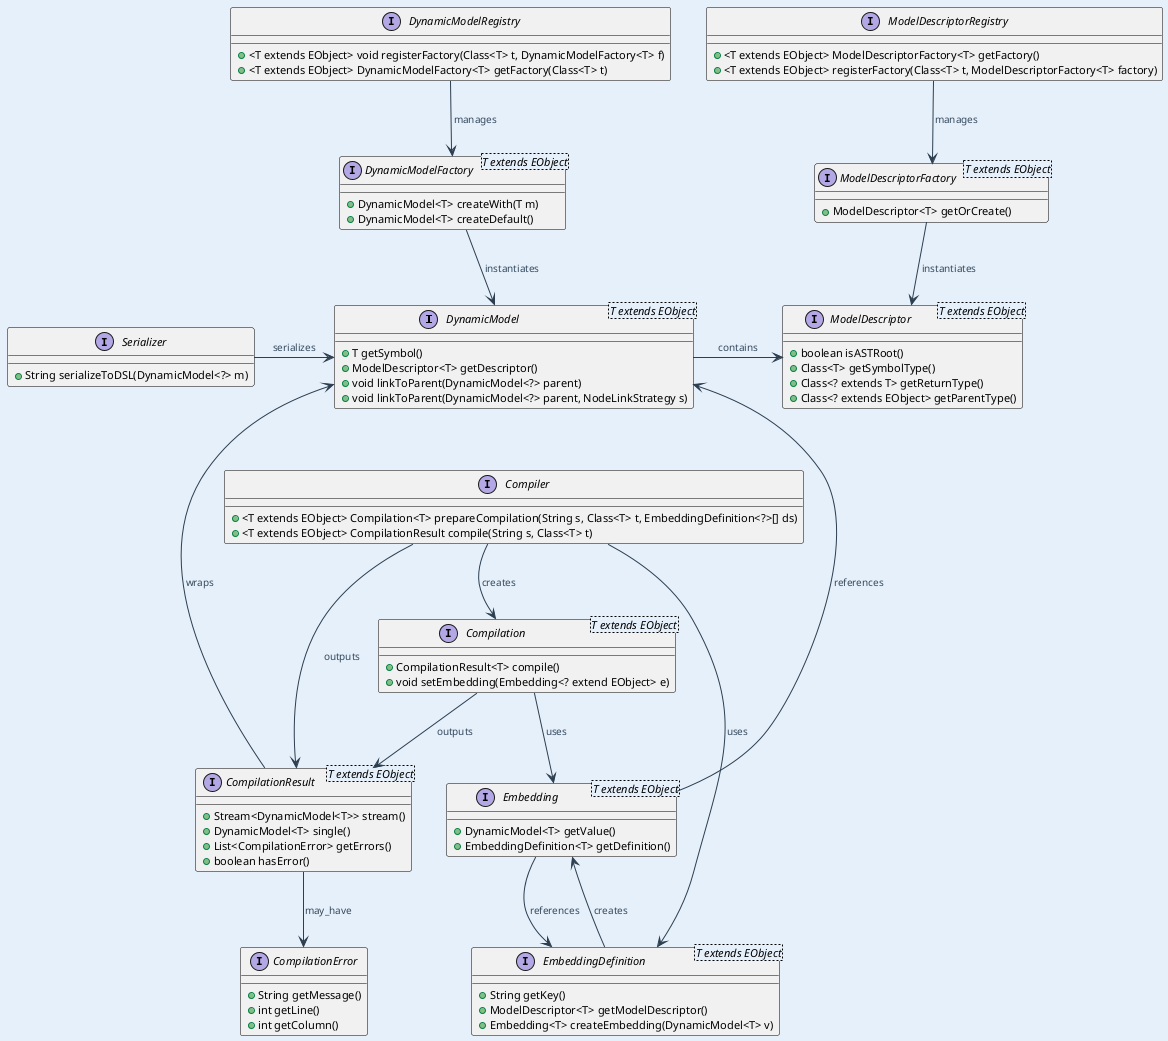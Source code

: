 @startuml
'https://plantuml.com/class-diagram

skinparam DefaultFontSize 11
skinparam backgroundColor #F0F0F0
skinparam backgroundColor #E6F0FA
skinparam interfaceBackgroundColor #f0f8ff
skinparam classBorderColor black
skinparam arrowColor #2c3e50
skinparam arrowFontColor #34495e
skinparam classArrowFontSize 10

' ===========================================
' CORE INTERFACES
' ===========================================

interface DynamicModel<T extends EObject> {
    + T getSymbol()
    + ModelDescriptor<T> getDescriptor()
    + void linkToParent(DynamicModel<?> parent)
    + void linkToParent(DynamicModel<?> parent, NodeLinkStrategy s)
}

interface DynamicModelFactory<T extends EObject> {
    + DynamicModel<T> createWith(T m)
    + DynamicModel<T> createDefault()
}

interface DynamicModelRegistry {
    + <T extends EObject> void registerFactory(Class<T> t, DynamicModelFactory<T> f)
    + <T extends EObject> DynamicModelFactory<T> getFactory(Class<T> t)
}

interface ModelDescriptor<T extends EObject> {
    + boolean isASTRoot()
    + Class<T> getSymbolType()
    + Class<? extends T> getReturnType()
    + Class<? extends EObject> getParentType()
}

interface ModelDescriptorFactory<T extends EObject> {
    + ModelDescriptor<T> getOrCreate()
}

interface ModelDescriptorRegistry {
    + <T extends EObject> ModelDescriptorFactory<T> getFactory()
    + <T extends EObject> registerFactory(Class<T> t, ModelDescriptorFactory<T> factory)
}

' ===========================================
' COMPILATION INTERFACES
' ===========================================

interface Compiler {
    + <T extends EObject> Compilation<T> prepareCompilation(String s, Class<T> t, EmbeddingDefinition<?>[] ds)
    + <T extends EObject> CompilationResult compile(String s, Class<T> t)
}

interface CompilationResult<T extends EObject> {
    + Stream<DynamicModel<T>> stream()
    + DynamicModel<T> single()
    + List<CompilationError> getErrors()
    + boolean hasError()
}

interface CompilationError {
    + String getMessage()
    + int getLine()
    + int getColumn()
}

interface Compilation<T extends EObject> {
    + CompilationResult<T> compile()
    + void setEmbedding(Embedding<? extend EObject> e)
}

' ===========================================
' EMBEDDING INTERFACES
' ===========================================

interface EmbeddingDefinition<T extends EObject> {
    + String getKey()
    + ModelDescriptor<T> getModelDescriptor()
    + Embedding<T> createEmbedding(DynamicModel<T> v)
}

interface Embedding<T extends EObject> {
    + DynamicModel<T> getValue()
    + EmbeddingDefinition<T> getDefinition()
}

' ===========================================
' FACTORY INTERFACES
' ===========================================


' ===========================================
' Serializer interface
' ===========================================
interface Serializer {
    + String serializeToDSL(DynamicModel<?> m)
}

' ===========================================
' RELATIONSHIPS
' ===========================================

' Compilation Flow
Compiler --> Compilation : creates
Compiler --> CompilationResult : outputs
Compiler --> EmbeddingDefinition : uses

CompilationResult --> CompilationError : may_have

CompilationResult --> DynamicModel : wraps

Compilation --> CompilationResult : outputs
Compilation --> Embedding : uses

' Embedding System
EmbeddingDefinition --> Embedding : creates
'EmbeddingDefinition --> DynamicModel : uses
Embedding --> DynamicModel : references
Embedding --> EmbeddingDefinition : references

' Factory Pattern
DynamicModelFactory --> DynamicModel : instantiates
DynamicModelRegistry --> DynamicModelFactory : manages

ModelDescriptorRegistry -down-> ModelDescriptorFactory : manages
ModelDescriptorFactory -down-> ModelDescriptor : instantiates

DynamicModel -right-> ModelDescriptor : contains

' Serializer
Serializer -r-> DynamicModel : serializes

' ===========================================
' LAYOUT HINTS
' ===========================================

' Group core interfaces at top
DynamicModel -[hidden]- Compiler
Compiler -[hidden]- Compilation

' Group embedding interfaces together
EmbeddingDefinition -[hidden]- Embedding

' Group factory interfaces together
'DynamicModelFactory -[hidden]- DynamicModelRegistry

@enduml
